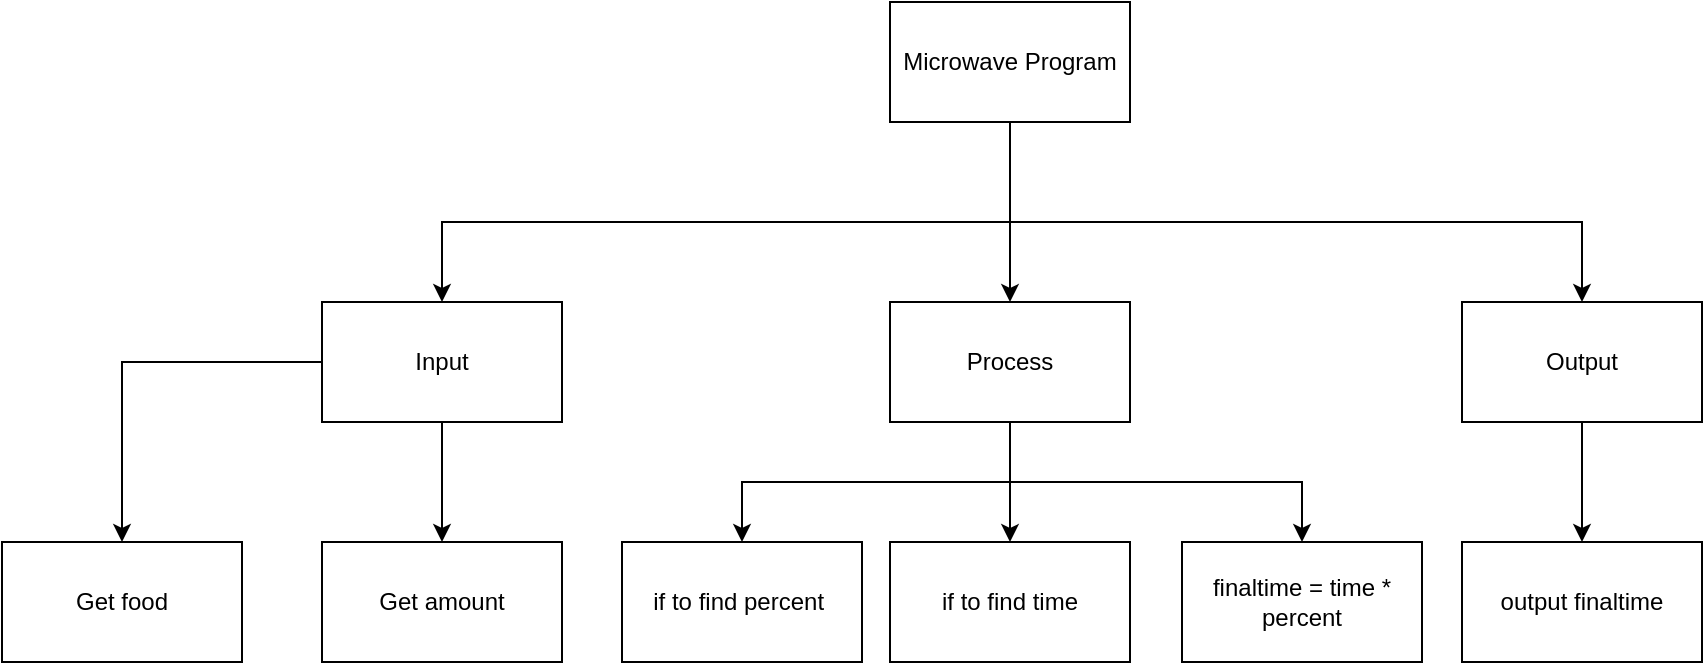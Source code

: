 <mxfile>
    <diagram id="npmDwK2b7Kwildfj2ZON" name="Page-1">
        <mxGraphModel dx="1901" dy="755" grid="1" gridSize="10" guides="1" tooltips="1" connect="1" arrows="1" fold="1" page="1" pageScale="1" pageWidth="827" pageHeight="1169" math="0" shadow="0">
            <root>
                <mxCell id="0"/>
                <mxCell id="1" parent="0"/>
                <mxCell id="2" style="edgeStyle=orthogonalEdgeStyle;html=1;entryX=0.5;entryY=0;entryDx=0;entryDy=0;rounded=0;" edge="1" parent="1" source="5" target="10">
                    <mxGeometry relative="1" as="geometry"/>
                </mxCell>
                <mxCell id="3" style="edgeStyle=orthogonalEdgeStyle;rounded=0;html=1;entryX=0.5;entryY=0;entryDx=0;entryDy=0;" edge="1" parent="1" source="5" target="8">
                    <mxGeometry relative="1" as="geometry">
                        <Array as="points">
                            <mxPoint x="444" y="150"/>
                            <mxPoint x="160" y="150"/>
                        </Array>
                    </mxGeometry>
                </mxCell>
                <mxCell id="4" style="edgeStyle=orthogonalEdgeStyle;rounded=0;html=1;entryX=0.5;entryY=0;entryDx=0;entryDy=0;" edge="1" parent="1" source="5" target="12">
                    <mxGeometry relative="1" as="geometry">
                        <Array as="points">
                            <mxPoint x="444" y="150"/>
                            <mxPoint x="730" y="150"/>
                        </Array>
                    </mxGeometry>
                </mxCell>
                <mxCell id="5" value="Microwave Program" style="rounded=0;whiteSpace=wrap;html=1;" vertex="1" parent="1">
                    <mxGeometry x="384" y="40" width="120" height="60" as="geometry"/>
                </mxCell>
                <mxCell id="6" style="edgeStyle=orthogonalEdgeStyle;rounded=0;html=1;entryX=0.5;entryY=0;entryDx=0;entryDy=0;" edge="1" parent="1" source="8" target="13">
                    <mxGeometry relative="1" as="geometry"/>
                </mxCell>
                <mxCell id="7" style="edgeStyle=orthogonalEdgeStyle;rounded=0;html=1;entryX=0.5;entryY=0;entryDx=0;entryDy=0;" edge="1" parent="1" source="8" target="14">
                    <mxGeometry relative="1" as="geometry"/>
                </mxCell>
                <mxCell id="8" value="Input" style="rounded=0;whiteSpace=wrap;html=1;" vertex="1" parent="1">
                    <mxGeometry x="100" y="190" width="120" height="60" as="geometry"/>
                </mxCell>
                <mxCell id="9" style="edgeStyle=orthogonalEdgeStyle;rounded=0;html=1;entryX=0.5;entryY=0;entryDx=0;entryDy=0;exitX=0.5;exitY=1;exitDx=0;exitDy=0;" edge="1" parent="1" source="10" target="15">
                    <mxGeometry relative="1" as="geometry"/>
                </mxCell>
                <mxCell id="19" style="edgeStyle=none;html=1;exitX=0.5;exitY=1;exitDx=0;exitDy=0;entryX=0.5;entryY=0;entryDx=0;entryDy=0;rounded=0;" edge="1" parent="1" source="10" target="18">
                    <mxGeometry relative="1" as="geometry">
                        <Array as="points">
                            <mxPoint x="444" y="280"/>
                            <mxPoint x="310" y="280"/>
                        </Array>
                    </mxGeometry>
                </mxCell>
                <mxCell id="20" style="edgeStyle=none;html=1;exitX=0.5;exitY=1;exitDx=0;exitDy=0;entryX=0.5;entryY=0;entryDx=0;entryDy=0;" edge="1" parent="1" source="10" target="17">
                    <mxGeometry relative="1" as="geometry"/>
                </mxCell>
                <mxCell id="10" value="Process" style="rounded=0;whiteSpace=wrap;html=1;" vertex="1" parent="1">
                    <mxGeometry x="384" y="190" width="120" height="60" as="geometry"/>
                </mxCell>
                <mxCell id="11" style="edgeStyle=orthogonalEdgeStyle;rounded=0;html=1;entryX=0.5;entryY=0;entryDx=0;entryDy=0;" edge="1" parent="1" source="12" target="16">
                    <mxGeometry relative="1" as="geometry"/>
                </mxCell>
                <mxCell id="12" value="Output" style="rounded=0;whiteSpace=wrap;html=1;" vertex="1" parent="1">
                    <mxGeometry x="670" y="190" width="120" height="60" as="geometry"/>
                </mxCell>
                <mxCell id="13" value="Get food" style="rounded=0;whiteSpace=wrap;html=1;" vertex="1" parent="1">
                    <mxGeometry x="-60" y="310" width="120" height="60" as="geometry"/>
                </mxCell>
                <mxCell id="14" value="Get amount" style="rounded=0;whiteSpace=wrap;html=1;" vertex="1" parent="1">
                    <mxGeometry x="100" y="310" width="120" height="60" as="geometry"/>
                </mxCell>
                <mxCell id="15" value="finaltime = time * percent" style="rounded=0;whiteSpace=wrap;html=1;" vertex="1" parent="1">
                    <mxGeometry x="530" y="310" width="120" height="60" as="geometry"/>
                </mxCell>
                <mxCell id="16" value="output finaltime" style="rounded=0;whiteSpace=wrap;html=1;" vertex="1" parent="1">
                    <mxGeometry x="670" y="310" width="120" height="60" as="geometry"/>
                </mxCell>
                <mxCell id="17" value="if to find time" style="rounded=0;whiteSpace=wrap;html=1;" vertex="1" parent="1">
                    <mxGeometry x="384" y="310" width="120" height="60" as="geometry"/>
                </mxCell>
                <mxCell id="18" value="if to find percent&amp;nbsp;" style="rounded=0;whiteSpace=wrap;html=1;" vertex="1" parent="1">
                    <mxGeometry x="250" y="310" width="120" height="60" as="geometry"/>
                </mxCell>
            </root>
        </mxGraphModel>
    </diagram>
</mxfile>
